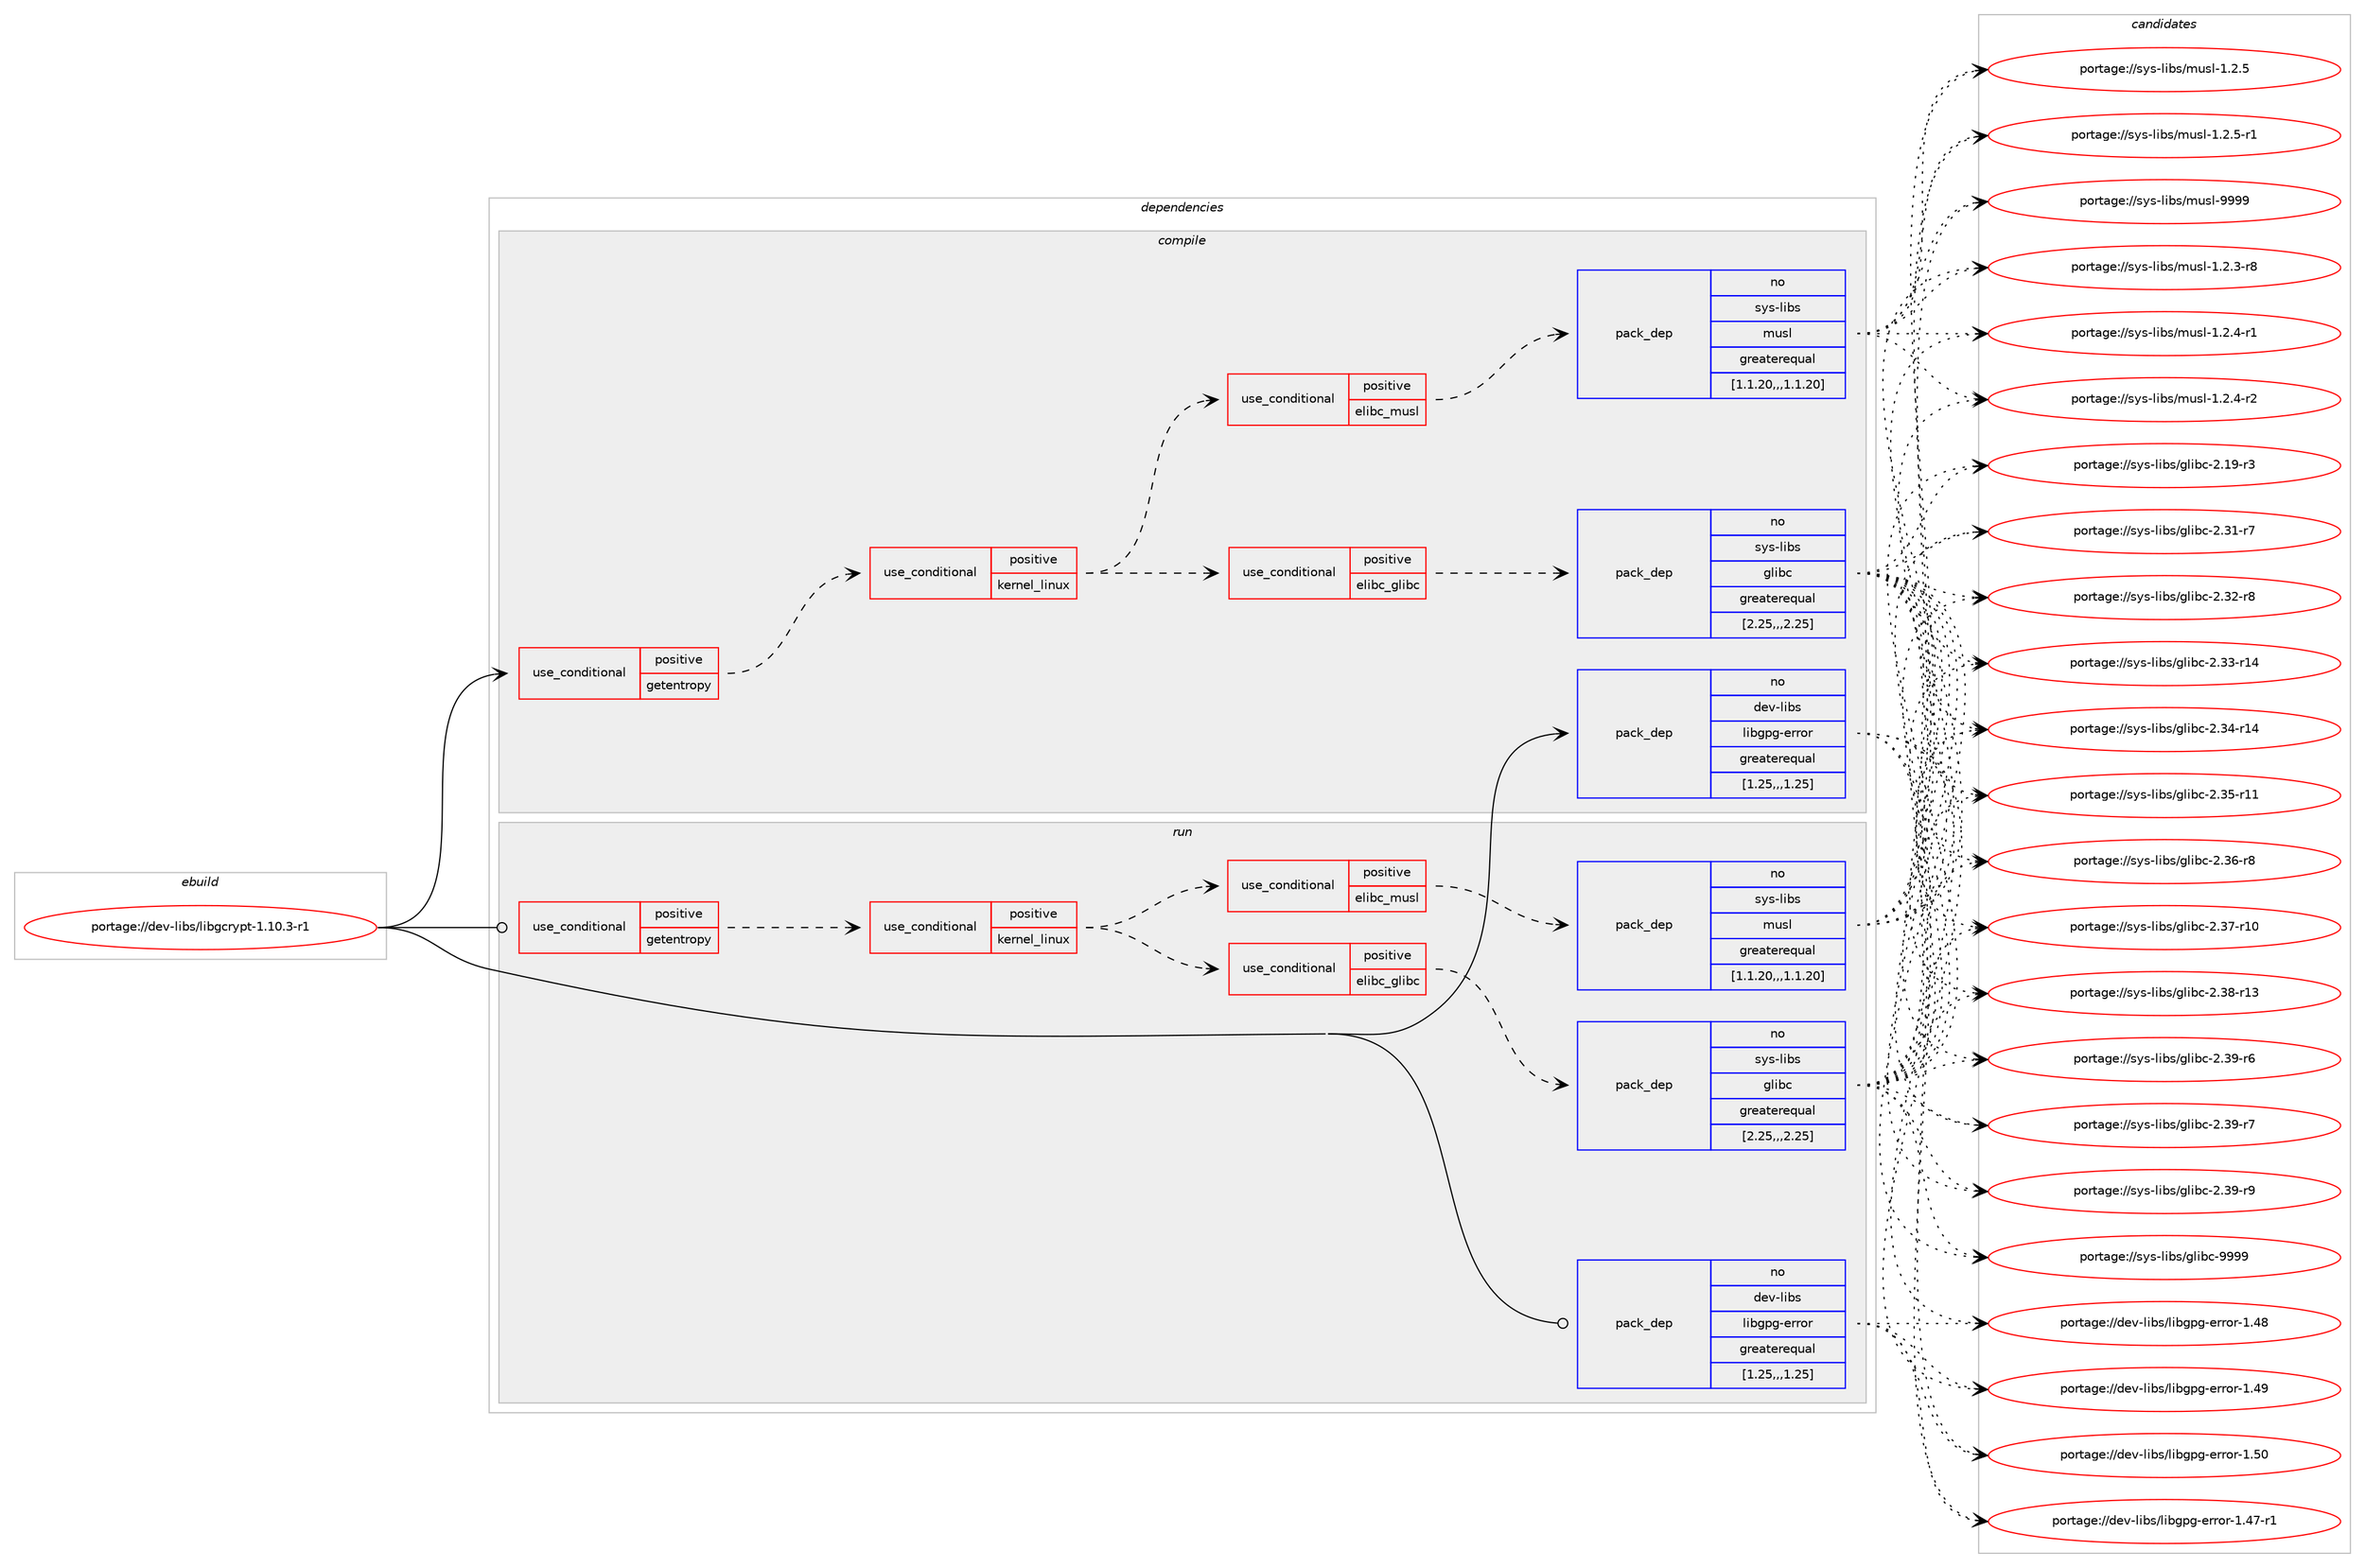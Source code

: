 digraph prolog {

# *************
# Graph options
# *************

newrank=true;
concentrate=true;
compound=true;
graph [rankdir=LR,fontname=Helvetica,fontsize=10,ranksep=1.5];#, ranksep=2.5, nodesep=0.2];
edge  [arrowhead=vee];
node  [fontname=Helvetica,fontsize=10];

# **********
# The ebuild
# **********

subgraph cluster_leftcol {
color=gray;
rank=same;
label=<<i>ebuild</i>>;
id [label="portage://dev-libs/libgcrypt-1.10.3-r1", color=red, width=4, href="../dev-libs/libgcrypt-1.10.3-r1.svg"];
}

# ****************
# The dependencies
# ****************

subgraph cluster_midcol {
color=gray;
label=<<i>dependencies</i>>;
subgraph cluster_compile {
fillcolor="#eeeeee";
style=filled;
label=<<i>compile</i>>;
subgraph cond26031 {
dependency107155 [label=<<TABLE BORDER="0" CELLBORDER="1" CELLSPACING="0" CELLPADDING="4"><TR><TD ROWSPAN="3" CELLPADDING="10">use_conditional</TD></TR><TR><TD>positive</TD></TR><TR><TD>getentropy</TD></TR></TABLE>>, shape=none, color=red];
subgraph cond26032 {
dependency107156 [label=<<TABLE BORDER="0" CELLBORDER="1" CELLSPACING="0" CELLPADDING="4"><TR><TD ROWSPAN="3" CELLPADDING="10">use_conditional</TD></TR><TR><TD>positive</TD></TR><TR><TD>kernel_linux</TD></TR></TABLE>>, shape=none, color=red];
subgraph cond26033 {
dependency107157 [label=<<TABLE BORDER="0" CELLBORDER="1" CELLSPACING="0" CELLPADDING="4"><TR><TD ROWSPAN="3" CELLPADDING="10">use_conditional</TD></TR><TR><TD>positive</TD></TR><TR><TD>elibc_glibc</TD></TR></TABLE>>, shape=none, color=red];
subgraph pack79966 {
dependency107158 [label=<<TABLE BORDER="0" CELLBORDER="1" CELLSPACING="0" CELLPADDING="4" WIDTH="220"><TR><TD ROWSPAN="6" CELLPADDING="30">pack_dep</TD></TR><TR><TD WIDTH="110">no</TD></TR><TR><TD>sys-libs</TD></TR><TR><TD>glibc</TD></TR><TR><TD>greaterequal</TD></TR><TR><TD>[2.25,,,2.25]</TD></TR></TABLE>>, shape=none, color=blue];
}
dependency107157:e -> dependency107158:w [weight=20,style="dashed",arrowhead="vee"];
}
dependency107156:e -> dependency107157:w [weight=20,style="dashed",arrowhead="vee"];
subgraph cond26034 {
dependency107159 [label=<<TABLE BORDER="0" CELLBORDER="1" CELLSPACING="0" CELLPADDING="4"><TR><TD ROWSPAN="3" CELLPADDING="10">use_conditional</TD></TR><TR><TD>positive</TD></TR><TR><TD>elibc_musl</TD></TR></TABLE>>, shape=none, color=red];
subgraph pack79967 {
dependency107160 [label=<<TABLE BORDER="0" CELLBORDER="1" CELLSPACING="0" CELLPADDING="4" WIDTH="220"><TR><TD ROWSPAN="6" CELLPADDING="30">pack_dep</TD></TR><TR><TD WIDTH="110">no</TD></TR><TR><TD>sys-libs</TD></TR><TR><TD>musl</TD></TR><TR><TD>greaterequal</TD></TR><TR><TD>[1.1.20,,,1.1.20]</TD></TR></TABLE>>, shape=none, color=blue];
}
dependency107159:e -> dependency107160:w [weight=20,style="dashed",arrowhead="vee"];
}
dependency107156:e -> dependency107159:w [weight=20,style="dashed",arrowhead="vee"];
}
dependency107155:e -> dependency107156:w [weight=20,style="dashed",arrowhead="vee"];
}
id:e -> dependency107155:w [weight=20,style="solid",arrowhead="vee"];
subgraph pack79968 {
dependency107161 [label=<<TABLE BORDER="0" CELLBORDER="1" CELLSPACING="0" CELLPADDING="4" WIDTH="220"><TR><TD ROWSPAN="6" CELLPADDING="30">pack_dep</TD></TR><TR><TD WIDTH="110">no</TD></TR><TR><TD>dev-libs</TD></TR><TR><TD>libgpg-error</TD></TR><TR><TD>greaterequal</TD></TR><TR><TD>[1.25,,,1.25]</TD></TR></TABLE>>, shape=none, color=blue];
}
id:e -> dependency107161:w [weight=20,style="solid",arrowhead="vee"];
}
subgraph cluster_compileandrun {
fillcolor="#eeeeee";
style=filled;
label=<<i>compile and run</i>>;
}
subgraph cluster_run {
fillcolor="#eeeeee";
style=filled;
label=<<i>run</i>>;
subgraph cond26035 {
dependency107162 [label=<<TABLE BORDER="0" CELLBORDER="1" CELLSPACING="0" CELLPADDING="4"><TR><TD ROWSPAN="3" CELLPADDING="10">use_conditional</TD></TR><TR><TD>positive</TD></TR><TR><TD>getentropy</TD></TR></TABLE>>, shape=none, color=red];
subgraph cond26036 {
dependency107163 [label=<<TABLE BORDER="0" CELLBORDER="1" CELLSPACING="0" CELLPADDING="4"><TR><TD ROWSPAN="3" CELLPADDING="10">use_conditional</TD></TR><TR><TD>positive</TD></TR><TR><TD>kernel_linux</TD></TR></TABLE>>, shape=none, color=red];
subgraph cond26037 {
dependency107164 [label=<<TABLE BORDER="0" CELLBORDER="1" CELLSPACING="0" CELLPADDING="4"><TR><TD ROWSPAN="3" CELLPADDING="10">use_conditional</TD></TR><TR><TD>positive</TD></TR><TR><TD>elibc_glibc</TD></TR></TABLE>>, shape=none, color=red];
subgraph pack79969 {
dependency107165 [label=<<TABLE BORDER="0" CELLBORDER="1" CELLSPACING="0" CELLPADDING="4" WIDTH="220"><TR><TD ROWSPAN="6" CELLPADDING="30">pack_dep</TD></TR><TR><TD WIDTH="110">no</TD></TR><TR><TD>sys-libs</TD></TR><TR><TD>glibc</TD></TR><TR><TD>greaterequal</TD></TR><TR><TD>[2.25,,,2.25]</TD></TR></TABLE>>, shape=none, color=blue];
}
dependency107164:e -> dependency107165:w [weight=20,style="dashed",arrowhead="vee"];
}
dependency107163:e -> dependency107164:w [weight=20,style="dashed",arrowhead="vee"];
subgraph cond26038 {
dependency107166 [label=<<TABLE BORDER="0" CELLBORDER="1" CELLSPACING="0" CELLPADDING="4"><TR><TD ROWSPAN="3" CELLPADDING="10">use_conditional</TD></TR><TR><TD>positive</TD></TR><TR><TD>elibc_musl</TD></TR></TABLE>>, shape=none, color=red];
subgraph pack79970 {
dependency107167 [label=<<TABLE BORDER="0" CELLBORDER="1" CELLSPACING="0" CELLPADDING="4" WIDTH="220"><TR><TD ROWSPAN="6" CELLPADDING="30">pack_dep</TD></TR><TR><TD WIDTH="110">no</TD></TR><TR><TD>sys-libs</TD></TR><TR><TD>musl</TD></TR><TR><TD>greaterequal</TD></TR><TR><TD>[1.1.20,,,1.1.20]</TD></TR></TABLE>>, shape=none, color=blue];
}
dependency107166:e -> dependency107167:w [weight=20,style="dashed",arrowhead="vee"];
}
dependency107163:e -> dependency107166:w [weight=20,style="dashed",arrowhead="vee"];
}
dependency107162:e -> dependency107163:w [weight=20,style="dashed",arrowhead="vee"];
}
id:e -> dependency107162:w [weight=20,style="solid",arrowhead="odot"];
subgraph pack79971 {
dependency107168 [label=<<TABLE BORDER="0" CELLBORDER="1" CELLSPACING="0" CELLPADDING="4" WIDTH="220"><TR><TD ROWSPAN="6" CELLPADDING="30">pack_dep</TD></TR><TR><TD WIDTH="110">no</TD></TR><TR><TD>dev-libs</TD></TR><TR><TD>libgpg-error</TD></TR><TR><TD>greaterequal</TD></TR><TR><TD>[1.25,,,1.25]</TD></TR></TABLE>>, shape=none, color=blue];
}
id:e -> dependency107168:w [weight=20,style="solid",arrowhead="odot"];
}
}

# **************
# The candidates
# **************

subgraph cluster_choices {
rank=same;
color=gray;
label=<<i>candidates</i>>;

subgraph choice79966 {
color=black;
nodesep=1;
choice115121115451081059811547103108105989945504649574511451 [label="portage://sys-libs/glibc-2.19-r3", color=red, width=4,href="../sys-libs/glibc-2.19-r3.svg"];
choice115121115451081059811547103108105989945504651494511455 [label="portage://sys-libs/glibc-2.31-r7", color=red, width=4,href="../sys-libs/glibc-2.31-r7.svg"];
choice115121115451081059811547103108105989945504651504511456 [label="portage://sys-libs/glibc-2.32-r8", color=red, width=4,href="../sys-libs/glibc-2.32-r8.svg"];
choice11512111545108105981154710310810598994550465151451144952 [label="portage://sys-libs/glibc-2.33-r14", color=red, width=4,href="../sys-libs/glibc-2.33-r14.svg"];
choice11512111545108105981154710310810598994550465152451144952 [label="portage://sys-libs/glibc-2.34-r14", color=red, width=4,href="../sys-libs/glibc-2.34-r14.svg"];
choice11512111545108105981154710310810598994550465153451144949 [label="portage://sys-libs/glibc-2.35-r11", color=red, width=4,href="../sys-libs/glibc-2.35-r11.svg"];
choice115121115451081059811547103108105989945504651544511456 [label="portage://sys-libs/glibc-2.36-r8", color=red, width=4,href="../sys-libs/glibc-2.36-r8.svg"];
choice11512111545108105981154710310810598994550465155451144948 [label="portage://sys-libs/glibc-2.37-r10", color=red, width=4,href="../sys-libs/glibc-2.37-r10.svg"];
choice11512111545108105981154710310810598994550465156451144951 [label="portage://sys-libs/glibc-2.38-r13", color=red, width=4,href="../sys-libs/glibc-2.38-r13.svg"];
choice115121115451081059811547103108105989945504651574511454 [label="portage://sys-libs/glibc-2.39-r6", color=red, width=4,href="../sys-libs/glibc-2.39-r6.svg"];
choice115121115451081059811547103108105989945504651574511455 [label="portage://sys-libs/glibc-2.39-r7", color=red, width=4,href="../sys-libs/glibc-2.39-r7.svg"];
choice115121115451081059811547103108105989945504651574511457 [label="portage://sys-libs/glibc-2.39-r9", color=red, width=4,href="../sys-libs/glibc-2.39-r9.svg"];
choice11512111545108105981154710310810598994557575757 [label="portage://sys-libs/glibc-9999", color=red, width=4,href="../sys-libs/glibc-9999.svg"];
dependency107158:e -> choice115121115451081059811547103108105989945504649574511451:w [style=dotted,weight="100"];
dependency107158:e -> choice115121115451081059811547103108105989945504651494511455:w [style=dotted,weight="100"];
dependency107158:e -> choice115121115451081059811547103108105989945504651504511456:w [style=dotted,weight="100"];
dependency107158:e -> choice11512111545108105981154710310810598994550465151451144952:w [style=dotted,weight="100"];
dependency107158:e -> choice11512111545108105981154710310810598994550465152451144952:w [style=dotted,weight="100"];
dependency107158:e -> choice11512111545108105981154710310810598994550465153451144949:w [style=dotted,weight="100"];
dependency107158:e -> choice115121115451081059811547103108105989945504651544511456:w [style=dotted,weight="100"];
dependency107158:e -> choice11512111545108105981154710310810598994550465155451144948:w [style=dotted,weight="100"];
dependency107158:e -> choice11512111545108105981154710310810598994550465156451144951:w [style=dotted,weight="100"];
dependency107158:e -> choice115121115451081059811547103108105989945504651574511454:w [style=dotted,weight="100"];
dependency107158:e -> choice115121115451081059811547103108105989945504651574511455:w [style=dotted,weight="100"];
dependency107158:e -> choice115121115451081059811547103108105989945504651574511457:w [style=dotted,weight="100"];
dependency107158:e -> choice11512111545108105981154710310810598994557575757:w [style=dotted,weight="100"];
}
subgraph choice79967 {
color=black;
nodesep=1;
choice1151211154510810598115471091171151084549465046514511456 [label="portage://sys-libs/musl-1.2.3-r8", color=red, width=4,href="../sys-libs/musl-1.2.3-r8.svg"];
choice1151211154510810598115471091171151084549465046524511449 [label="portage://sys-libs/musl-1.2.4-r1", color=red, width=4,href="../sys-libs/musl-1.2.4-r1.svg"];
choice1151211154510810598115471091171151084549465046524511450 [label="portage://sys-libs/musl-1.2.4-r2", color=red, width=4,href="../sys-libs/musl-1.2.4-r2.svg"];
choice115121115451081059811547109117115108454946504653 [label="portage://sys-libs/musl-1.2.5", color=red, width=4,href="../sys-libs/musl-1.2.5.svg"];
choice1151211154510810598115471091171151084549465046534511449 [label="portage://sys-libs/musl-1.2.5-r1", color=red, width=4,href="../sys-libs/musl-1.2.5-r1.svg"];
choice1151211154510810598115471091171151084557575757 [label="portage://sys-libs/musl-9999", color=red, width=4,href="../sys-libs/musl-9999.svg"];
dependency107160:e -> choice1151211154510810598115471091171151084549465046514511456:w [style=dotted,weight="100"];
dependency107160:e -> choice1151211154510810598115471091171151084549465046524511449:w [style=dotted,weight="100"];
dependency107160:e -> choice1151211154510810598115471091171151084549465046524511450:w [style=dotted,weight="100"];
dependency107160:e -> choice115121115451081059811547109117115108454946504653:w [style=dotted,weight="100"];
dependency107160:e -> choice1151211154510810598115471091171151084549465046534511449:w [style=dotted,weight="100"];
dependency107160:e -> choice1151211154510810598115471091171151084557575757:w [style=dotted,weight="100"];
}
subgraph choice79968 {
color=black;
nodesep=1;
choice100101118451081059811547108105981031121034510111411411111445494652554511449 [label="portage://dev-libs/libgpg-error-1.47-r1", color=red, width=4,href="../dev-libs/libgpg-error-1.47-r1.svg"];
choice10010111845108105981154710810598103112103451011141141111144549465256 [label="portage://dev-libs/libgpg-error-1.48", color=red, width=4,href="../dev-libs/libgpg-error-1.48.svg"];
choice10010111845108105981154710810598103112103451011141141111144549465257 [label="portage://dev-libs/libgpg-error-1.49", color=red, width=4,href="../dev-libs/libgpg-error-1.49.svg"];
choice10010111845108105981154710810598103112103451011141141111144549465348 [label="portage://dev-libs/libgpg-error-1.50", color=red, width=4,href="../dev-libs/libgpg-error-1.50.svg"];
dependency107161:e -> choice100101118451081059811547108105981031121034510111411411111445494652554511449:w [style=dotted,weight="100"];
dependency107161:e -> choice10010111845108105981154710810598103112103451011141141111144549465256:w [style=dotted,weight="100"];
dependency107161:e -> choice10010111845108105981154710810598103112103451011141141111144549465257:w [style=dotted,weight="100"];
dependency107161:e -> choice10010111845108105981154710810598103112103451011141141111144549465348:w [style=dotted,weight="100"];
}
subgraph choice79969 {
color=black;
nodesep=1;
choice115121115451081059811547103108105989945504649574511451 [label="portage://sys-libs/glibc-2.19-r3", color=red, width=4,href="../sys-libs/glibc-2.19-r3.svg"];
choice115121115451081059811547103108105989945504651494511455 [label="portage://sys-libs/glibc-2.31-r7", color=red, width=4,href="../sys-libs/glibc-2.31-r7.svg"];
choice115121115451081059811547103108105989945504651504511456 [label="portage://sys-libs/glibc-2.32-r8", color=red, width=4,href="../sys-libs/glibc-2.32-r8.svg"];
choice11512111545108105981154710310810598994550465151451144952 [label="portage://sys-libs/glibc-2.33-r14", color=red, width=4,href="../sys-libs/glibc-2.33-r14.svg"];
choice11512111545108105981154710310810598994550465152451144952 [label="portage://sys-libs/glibc-2.34-r14", color=red, width=4,href="../sys-libs/glibc-2.34-r14.svg"];
choice11512111545108105981154710310810598994550465153451144949 [label="portage://sys-libs/glibc-2.35-r11", color=red, width=4,href="../sys-libs/glibc-2.35-r11.svg"];
choice115121115451081059811547103108105989945504651544511456 [label="portage://sys-libs/glibc-2.36-r8", color=red, width=4,href="../sys-libs/glibc-2.36-r8.svg"];
choice11512111545108105981154710310810598994550465155451144948 [label="portage://sys-libs/glibc-2.37-r10", color=red, width=4,href="../sys-libs/glibc-2.37-r10.svg"];
choice11512111545108105981154710310810598994550465156451144951 [label="portage://sys-libs/glibc-2.38-r13", color=red, width=4,href="../sys-libs/glibc-2.38-r13.svg"];
choice115121115451081059811547103108105989945504651574511454 [label="portage://sys-libs/glibc-2.39-r6", color=red, width=4,href="../sys-libs/glibc-2.39-r6.svg"];
choice115121115451081059811547103108105989945504651574511455 [label="portage://sys-libs/glibc-2.39-r7", color=red, width=4,href="../sys-libs/glibc-2.39-r7.svg"];
choice115121115451081059811547103108105989945504651574511457 [label="portage://sys-libs/glibc-2.39-r9", color=red, width=4,href="../sys-libs/glibc-2.39-r9.svg"];
choice11512111545108105981154710310810598994557575757 [label="portage://sys-libs/glibc-9999", color=red, width=4,href="../sys-libs/glibc-9999.svg"];
dependency107165:e -> choice115121115451081059811547103108105989945504649574511451:w [style=dotted,weight="100"];
dependency107165:e -> choice115121115451081059811547103108105989945504651494511455:w [style=dotted,weight="100"];
dependency107165:e -> choice115121115451081059811547103108105989945504651504511456:w [style=dotted,weight="100"];
dependency107165:e -> choice11512111545108105981154710310810598994550465151451144952:w [style=dotted,weight="100"];
dependency107165:e -> choice11512111545108105981154710310810598994550465152451144952:w [style=dotted,weight="100"];
dependency107165:e -> choice11512111545108105981154710310810598994550465153451144949:w [style=dotted,weight="100"];
dependency107165:e -> choice115121115451081059811547103108105989945504651544511456:w [style=dotted,weight="100"];
dependency107165:e -> choice11512111545108105981154710310810598994550465155451144948:w [style=dotted,weight="100"];
dependency107165:e -> choice11512111545108105981154710310810598994550465156451144951:w [style=dotted,weight="100"];
dependency107165:e -> choice115121115451081059811547103108105989945504651574511454:w [style=dotted,weight="100"];
dependency107165:e -> choice115121115451081059811547103108105989945504651574511455:w [style=dotted,weight="100"];
dependency107165:e -> choice115121115451081059811547103108105989945504651574511457:w [style=dotted,weight="100"];
dependency107165:e -> choice11512111545108105981154710310810598994557575757:w [style=dotted,weight="100"];
}
subgraph choice79970 {
color=black;
nodesep=1;
choice1151211154510810598115471091171151084549465046514511456 [label="portage://sys-libs/musl-1.2.3-r8", color=red, width=4,href="../sys-libs/musl-1.2.3-r8.svg"];
choice1151211154510810598115471091171151084549465046524511449 [label="portage://sys-libs/musl-1.2.4-r1", color=red, width=4,href="../sys-libs/musl-1.2.4-r1.svg"];
choice1151211154510810598115471091171151084549465046524511450 [label="portage://sys-libs/musl-1.2.4-r2", color=red, width=4,href="../sys-libs/musl-1.2.4-r2.svg"];
choice115121115451081059811547109117115108454946504653 [label="portage://sys-libs/musl-1.2.5", color=red, width=4,href="../sys-libs/musl-1.2.5.svg"];
choice1151211154510810598115471091171151084549465046534511449 [label="portage://sys-libs/musl-1.2.5-r1", color=red, width=4,href="../sys-libs/musl-1.2.5-r1.svg"];
choice1151211154510810598115471091171151084557575757 [label="portage://sys-libs/musl-9999", color=red, width=4,href="../sys-libs/musl-9999.svg"];
dependency107167:e -> choice1151211154510810598115471091171151084549465046514511456:w [style=dotted,weight="100"];
dependency107167:e -> choice1151211154510810598115471091171151084549465046524511449:w [style=dotted,weight="100"];
dependency107167:e -> choice1151211154510810598115471091171151084549465046524511450:w [style=dotted,weight="100"];
dependency107167:e -> choice115121115451081059811547109117115108454946504653:w [style=dotted,weight="100"];
dependency107167:e -> choice1151211154510810598115471091171151084549465046534511449:w [style=dotted,weight="100"];
dependency107167:e -> choice1151211154510810598115471091171151084557575757:w [style=dotted,weight="100"];
}
subgraph choice79971 {
color=black;
nodesep=1;
choice100101118451081059811547108105981031121034510111411411111445494652554511449 [label="portage://dev-libs/libgpg-error-1.47-r1", color=red, width=4,href="../dev-libs/libgpg-error-1.47-r1.svg"];
choice10010111845108105981154710810598103112103451011141141111144549465256 [label="portage://dev-libs/libgpg-error-1.48", color=red, width=4,href="../dev-libs/libgpg-error-1.48.svg"];
choice10010111845108105981154710810598103112103451011141141111144549465257 [label="portage://dev-libs/libgpg-error-1.49", color=red, width=4,href="../dev-libs/libgpg-error-1.49.svg"];
choice10010111845108105981154710810598103112103451011141141111144549465348 [label="portage://dev-libs/libgpg-error-1.50", color=red, width=4,href="../dev-libs/libgpg-error-1.50.svg"];
dependency107168:e -> choice100101118451081059811547108105981031121034510111411411111445494652554511449:w [style=dotted,weight="100"];
dependency107168:e -> choice10010111845108105981154710810598103112103451011141141111144549465256:w [style=dotted,weight="100"];
dependency107168:e -> choice10010111845108105981154710810598103112103451011141141111144549465257:w [style=dotted,weight="100"];
dependency107168:e -> choice10010111845108105981154710810598103112103451011141141111144549465348:w [style=dotted,weight="100"];
}
}

}
